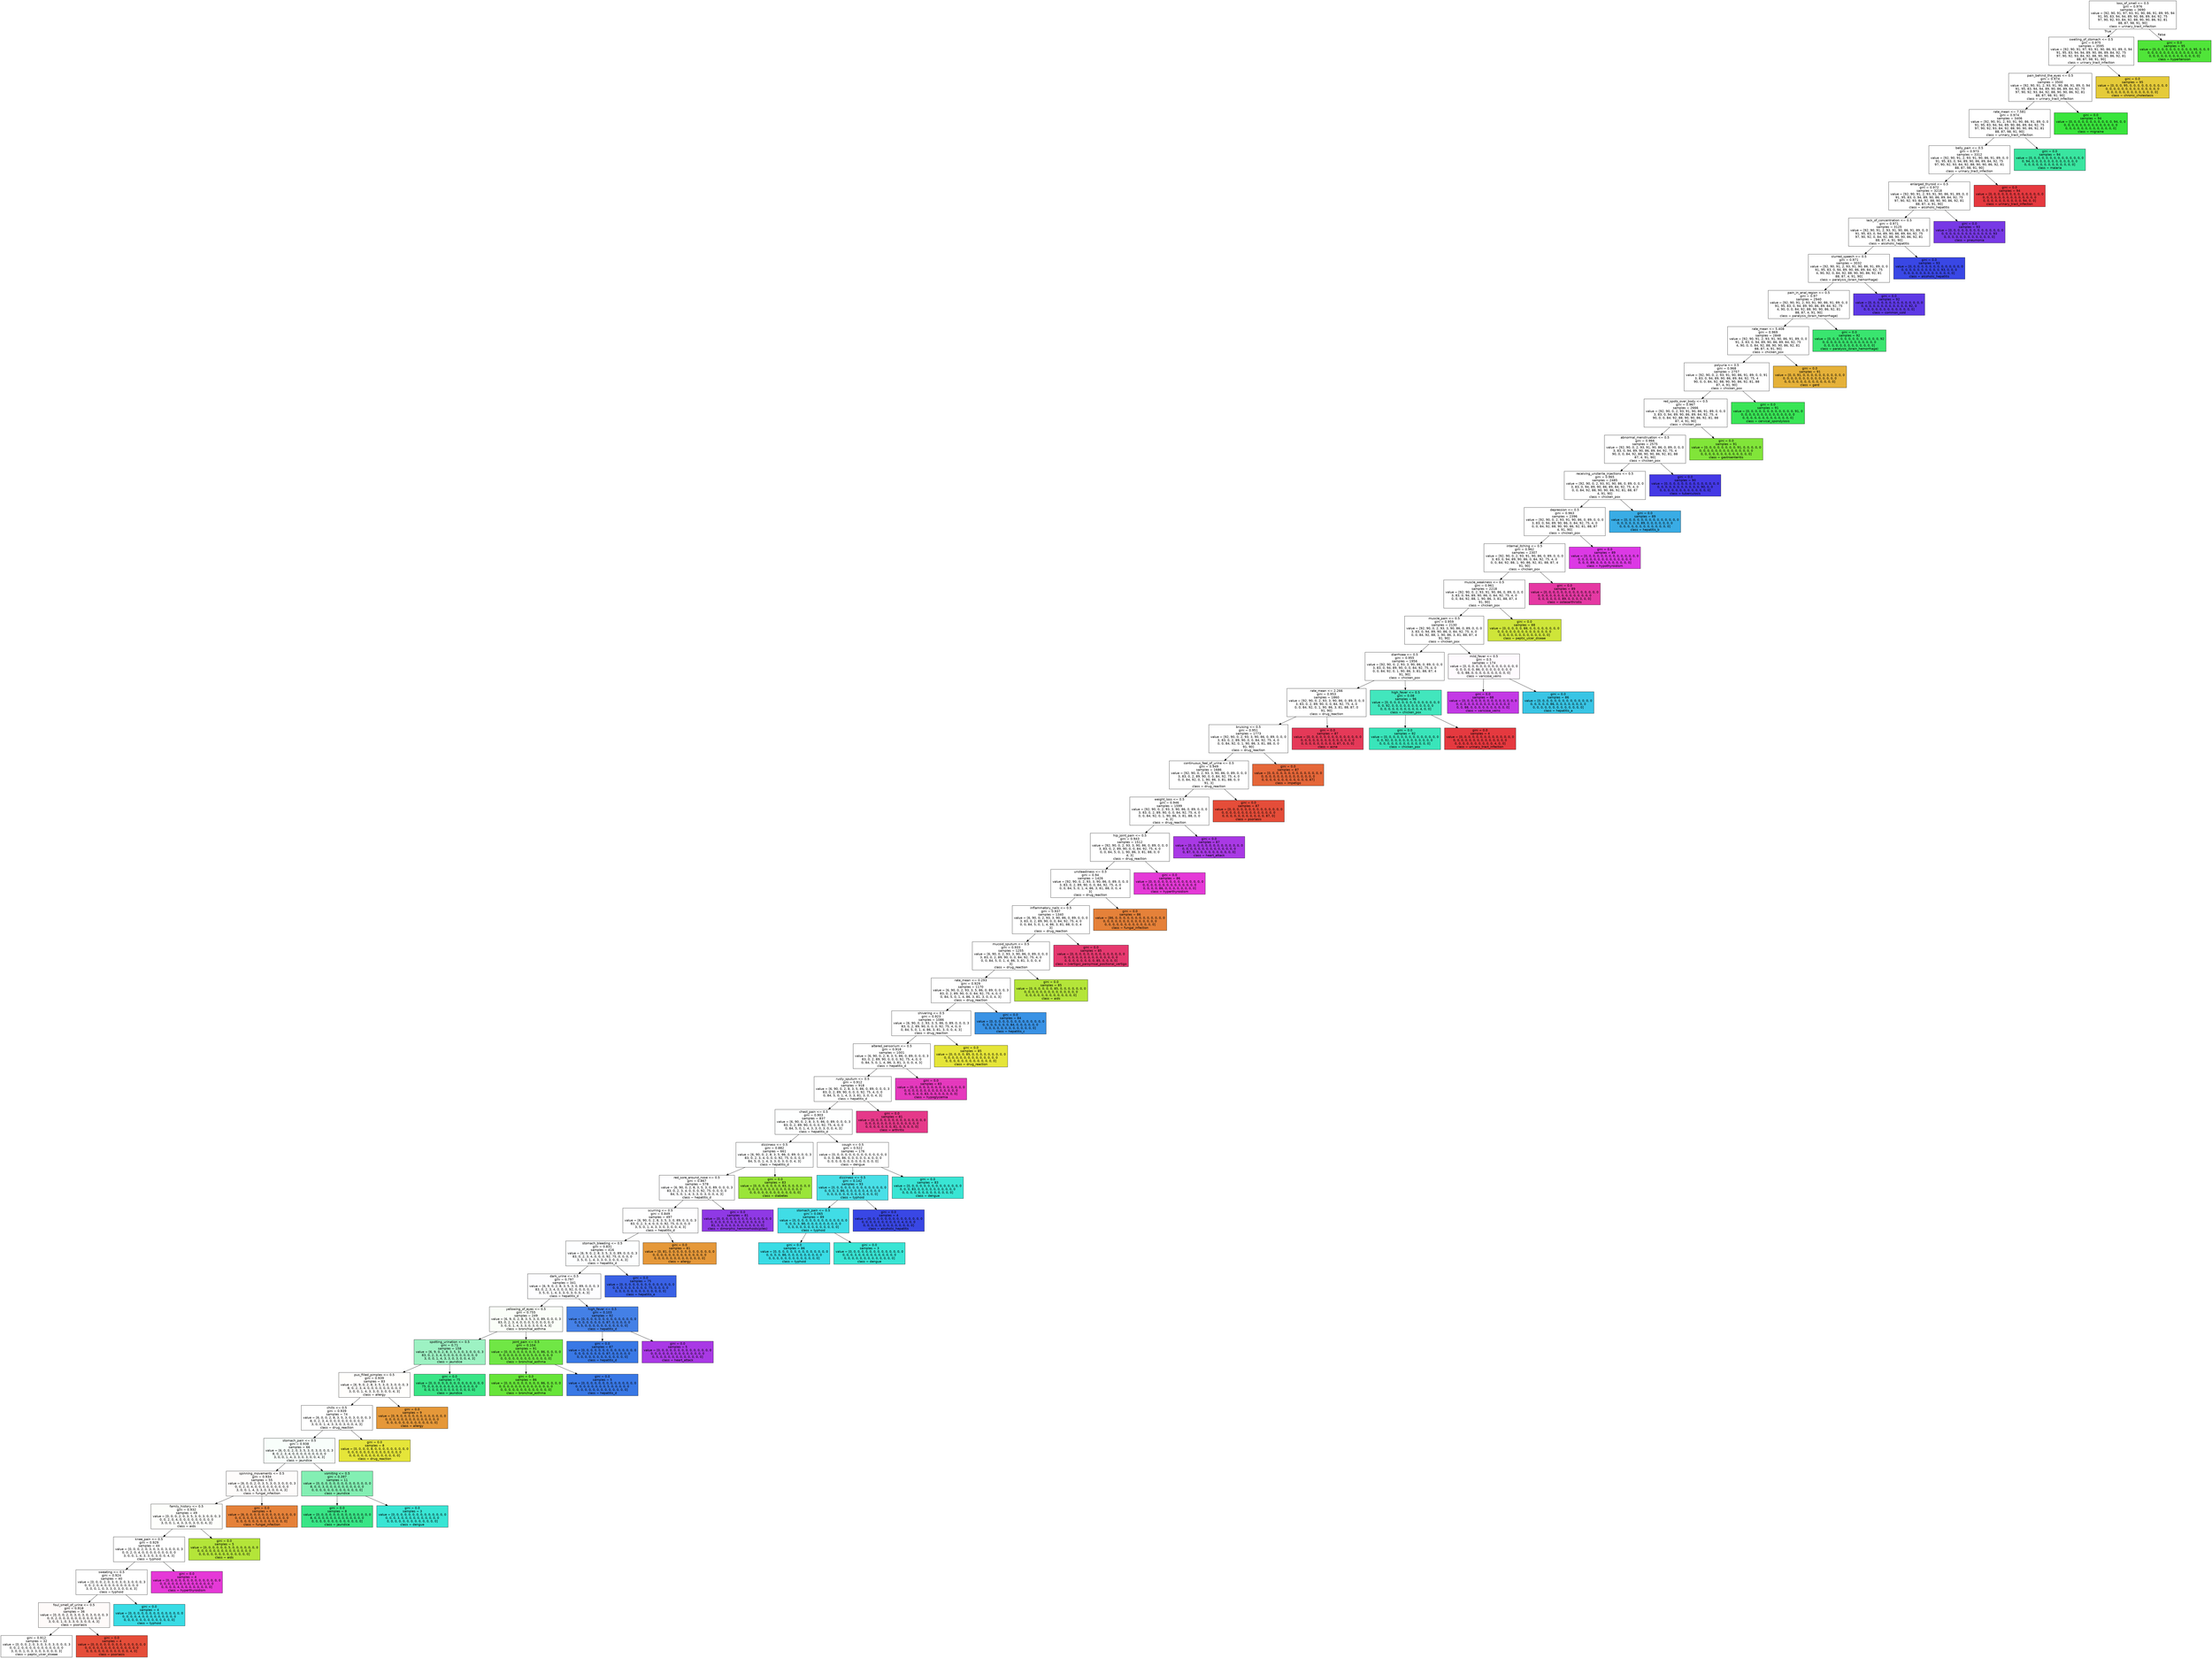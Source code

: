 digraph Tree {
node [shape=box, style="filled", color="black", fontname="helvetica"] ;
edge [fontname="helvetica"] ;
0 [label="loss_of_smell <= 0.5\ngini = 0.976\nsamples = 3690\nvalue = [92, 90, 91, 97, 93, 91, 90, 86, 91, 89, 95, 94\n91, 95, 83, 94, 94, 89, 90, 86, 89, 84, 92, 75\n97, 90, 92, 93, 84, 92, 88, 90, 90, 86, 92, 81\n88, 87, 98, 91, 90]\nclass = urinary_tract_infection", fillcolor="#ffffff"] ;
1 [label="swelling_of_stomach <= 0.5\ngini = 0.975\nsamples = 3595\nvalue = [92, 90, 91, 97, 93, 91, 90, 86, 91, 89, 0, 94\n91, 95, 83, 94, 94, 89, 90, 86, 89, 84, 92, 75\n97, 90, 92, 93, 84, 92, 88, 90, 90, 86, 92, 81\n88, 87, 98, 91, 90]\nclass = urinary_tract_infection", fillcolor="#ffffff"] ;
0 -> 1 [labeldistance=2.5, labelangle=45, headlabel="True"] ;
2 [label="pain_behind_the_eyes <= 0.5\ngini = 0.974\nsamples = 3500\nvalue = [92, 90, 91, 2, 93, 91, 90, 86, 91, 89, 0, 94\n91, 95, 83, 94, 94, 89, 90, 86, 89, 84, 92, 75\n97, 90, 92, 93, 84, 92, 88, 90, 90, 86, 92, 81\n88, 87, 98, 91, 90]\nclass = urinary_tract_infection", fillcolor="#ffffff"] ;
1 -> 2 ;
3 [label="rate_mean <= 7.581\ngini = 0.974\nsamples = 3406\nvalue = [92, 90, 91, 2, 93, 91, 90, 86, 91, 89, 0, 0\n91, 95, 83, 94, 94, 89, 90, 86, 89, 84, 92, 75\n97, 90, 92, 93, 84, 92, 88, 90, 90, 86, 92, 81\n88, 87, 98, 91, 90]\nclass = urinary_tract_infection", fillcolor="#ffffff"] ;
2 -> 3 ;
4 [label="belly_pain <= 0.5\ngini = 0.973\nsamples = 3312\nvalue = [92, 90, 91, 2, 93, 91, 90, 86, 91, 89, 0, 0\n91, 95, 83, 0, 94, 89, 90, 86, 89, 84, 92, 75\n97, 90, 92, 93, 84, 92, 88, 90, 90, 86, 92, 81\n88, 87, 98, 91, 90]\nclass = urinary_tract_infection", fillcolor="#ffffff"] ;
3 -> 4 ;
5 [label="enlarged_thyroid <= 0.5\ngini = 0.972\nsamples = 3218\nvalue = [92, 90, 91, 2, 93, 91, 90, 86, 91, 89, 0, 0\n91, 95, 83, 0, 94, 89, 90, 86, 89, 84, 92, 75\n97, 90, 92, 93, 84, 92, 88, 90, 90, 86, 92, 81\n88, 87, 4, 91, 90]\nclass = alcoholic_hepatitis", fillcolor="#ffffff"] ;
4 -> 5 ;
6 [label="lack_of_concentration <= 0.5\ngini = 0.971\nsamples = 3125\nvalue = [92, 90, 91, 2, 93, 91, 90, 86, 91, 89, 0, 0\n91, 95, 83, 0, 94, 89, 90, 86, 89, 84, 92, 75\n97, 90, 92, 0, 84, 92, 88, 90, 90, 86, 92, 81\n88, 87, 4, 91, 90]\nclass = alcoholic_hepatitis", fillcolor="#ffffff"] ;
5 -> 6 ;
7 [label="slurred_speech <= 0.5\ngini = 0.971\nsamples = 3032\nvalue = [92, 90, 91, 2, 93, 91, 90, 86, 91, 89, 0, 0\n91, 95, 83, 0, 94, 89, 90, 86, 89, 84, 92, 75\n4, 90, 92, 0, 84, 92, 88, 90, 90, 86, 92, 81\n88, 87, 4, 91, 90]\nclass = paralysis_(brain_hemorrhage)", fillcolor="#ffffff"] ;
6 -> 7 ;
8 [label="pain_in_anal_region <= 0.5\ngini = 0.97\nsamples = 2940\nvalue = [92, 90, 91, 2, 93, 91, 90, 86, 91, 89, 0, 0\n91, 95, 83, 0, 94, 89, 90, 86, 89, 84, 92, 75\n4, 90, 0, 0, 84, 92, 88, 90, 90, 86, 92, 81\n88, 87, 4, 91, 90]\nclass = paralysis_(brain_hemorrhage)", fillcolor="#ffffff"] ;
7 -> 8 ;
9 [label="rate_mean <= 5.408\ngini = 0.969\nsamples = 2848\nvalue = [92, 90, 91, 2, 93, 91, 90, 86, 91, 89, 0, 0\n91, 3, 83, 0, 94, 89, 90, 86, 89, 84, 92, 75\n4, 90, 0, 0, 84, 92, 88, 90, 90, 86, 92, 81\n88, 87, 4, 91, 90]\nclass = chicken_pox", fillcolor="#ffffff"] ;
8 -> 9 ;
10 [label="polyuria <= 0.5\ngini = 0.968\nsamples = 2757\nvalue = [92, 90, 0, 2, 93, 91, 90, 86, 91, 89, 0, 0, 91\n3, 83, 0, 94, 89, 90, 86, 89, 84, 92, 75, 4\n90, 0, 0, 84, 92, 88, 90, 90, 86, 92, 81, 88\n87, 4, 91, 90]\nclass = chicken_pox", fillcolor="#ffffff"] ;
9 -> 10 ;
11 [label="red_spots_over_body <= 0.5\ngini = 0.967\nsamples = 2666\nvalue = [92, 90, 0, 2, 93, 91, 90, 86, 91, 89, 0, 0, 0\n3, 83, 0, 94, 89, 90, 86, 89, 84, 92, 75, 4\n90, 0, 0, 84, 92, 88, 90, 90, 86, 92, 81, 88\n87, 4, 91, 90]\nclass = chicken_pox", fillcolor="#ffffff"] ;
10 -> 11 ;
12 [label="abnormal_menstruation <= 0.5\ngini = 0.966\nsamples = 2575\nvalue = [92, 90, 0, 2, 93, 91, 90, 86, 0, 89, 0, 0, 0\n3, 83, 0, 94, 89, 90, 86, 89, 84, 92, 75, 4\n90, 0, 0, 84, 92, 88, 90, 90, 86, 92, 81, 88\n87, 4, 91, 90]\nclass = chicken_pox", fillcolor="#ffffff"] ;
11 -> 12 ;
13 [label="receiving_unsterile_injections <= 0.5\ngini = 0.965\nsamples = 2485\nvalue = [92, 90, 0, 2, 93, 91, 90, 86, 0, 89, 0, 0, 0\n3, 83, 0, 94, 89, 90, 86, 89, 84, 92, 75, 4, 0\n0, 0, 84, 92, 88, 90, 90, 86, 92, 81, 88, 87\n4, 91, 90]\nclass = chicken_pox", fillcolor="#ffffff"] ;
12 -> 13 ;
14 [label="depression <= 0.5\ngini = 0.963\nsamples = 2396\nvalue = [92, 90, 0, 2, 93, 91, 90, 86, 0, 89, 0, 0, 0\n3, 83, 0, 94, 89, 90, 86, 0, 84, 92, 75, 4, 0\n0, 0, 84, 92, 88, 90, 90, 86, 92, 81, 88, 87\n4, 91, 90]\nclass = chicken_pox", fillcolor="#ffffff"] ;
13 -> 14 ;
15 [label="internal_itching <= 0.5\ngini = 0.962\nsamples = 2307\nvalue = [92, 90, 0, 2, 93, 91, 90, 86, 0, 89, 0, 0, 0\n3, 83, 0, 94, 89, 90, 86, 0, 84, 92, 75, 4, 0\n0, 0, 84, 92, 88, 1, 90, 86, 92, 81, 88, 87, 4\n91, 90]\nclass = chicken_pox", fillcolor="#ffffff"] ;
14 -> 15 ;
16 [label="muscle_weakness <= 0.5\ngini = 0.961\nsamples = 2218\nvalue = [92, 90, 0, 2, 93, 91, 90, 86, 0, 89, 0, 0, 0\n3, 83, 0, 94, 89, 90, 86, 0, 84, 92, 75, 4, 0\n0, 0, 84, 92, 88, 1, 90, 86, 3, 81, 88, 87, 4\n91, 90]\nclass = chicken_pox", fillcolor="#ffffff"] ;
15 -> 16 ;
17 [label="muscle_pain <= 0.5\ngini = 0.959\nsamples = 2130\nvalue = [92, 90, 0, 2, 93, 3, 90, 86, 0, 89, 0, 0, 0\n3, 83, 0, 94, 89, 90, 86, 0, 84, 92, 75, 4, 0\n0, 0, 84, 92, 88, 1, 90, 86, 3, 81, 88, 87, 4\n91, 90]\nclass = chicken_pox", fillcolor="#ffffff"] ;
16 -> 17 ;
18 [label="diarrhoea <= 0.5\ngini = 0.955\nsamples = 1956\nvalue = [92, 90, 0, 2, 93, 3, 90, 86, 0, 89, 0, 0, 0\n3, 83, 0, 94, 89, 90, 0, 0, 84, 92, 75, 4, 0\n0, 0, 84, 92, 0, 1, 90, 86, 3, 81, 88, 87, 4\n91, 90]\nclass = chicken_pox", fillcolor="#ffffff"] ;
17 -> 18 ;
19 [label="rate_mean <= 2.266\ngini = 0.953\nsamples = 1860\nvalue = [92, 90, 0, 2, 93, 3, 90, 86, 0, 89, 0, 0, 0\n3, 83, 0, 2, 89, 90, 0, 0, 84, 92, 75, 4, 0\n0, 0, 84, 92, 0, 1, 90, 86, 3, 81, 88, 87, 0\n91, 90]\nclass = drug_reaction", fillcolor="#ffffff"] ;
18 -> 19 ;
20 [label="bruising <= 0.5\ngini = 0.951\nsamples = 1773\nvalue = [92, 90, 0, 2, 93, 3, 90, 86, 0, 89, 0, 0, 0\n3, 83, 0, 2, 89, 90, 0, 0, 84, 92, 75, 4, 0\n0, 0, 84, 92, 0, 1, 90, 86, 3, 81, 88, 0, 0\n91, 90]\nclass = drug_reaction", fillcolor="#ffffff"] ;
19 -> 20 ;
21 [label="continuous_feel_of_urine <= 0.5\ngini = 0.949\nsamples = 1686\nvalue = [92, 90, 0, 2, 93, 3, 90, 86, 0, 89, 0, 0, 0\n3, 83, 0, 2, 89, 90, 0, 0, 84, 92, 75, 4, 0\n0, 0, 84, 92, 0, 1, 90, 86, 3, 81, 88, 0, 0\n91, 3]\nclass = drug_reaction", fillcolor="#ffffff"] ;
20 -> 21 ;
22 [label="weight_loss <= 0.5\ngini = 0.946\nsamples = 1599\nvalue = [92, 90, 0, 2, 93, 3, 90, 86, 0, 89, 0, 0, 0\n3, 83, 0, 2, 89, 90, 0, 0, 84, 92, 75, 4, 0\n0, 0, 84, 92, 0, 1, 90, 86, 3, 81, 88, 0, 0\n4, 3]\nclass = drug_reaction", fillcolor="#ffffff"] ;
21 -> 22 ;
23 [label="hip_joint_pain <= 0.5\ngini = 0.943\nsamples = 1512\nvalue = [92, 90, 0, 2, 93, 3, 90, 86, 0, 89, 0, 0, 0\n3, 83, 0, 2, 89, 90, 0, 0, 84, 92, 75, 4, 0\n0, 0, 84, 5, 0, 1, 90, 86, 3, 81, 88, 0, 0\n4, 3]\nclass = drug_reaction", fillcolor="#ffffff"] ;
22 -> 23 ;
24 [label="unsteadiness <= 0.5\ngini = 0.94\nsamples = 1426\nvalue = [92, 90, 0, 2, 93, 3, 90, 86, 0, 89, 0, 0, 0\n3, 83, 0, 2, 89, 90, 0, 0, 84, 92, 75, 4, 0\n0, 0, 84, 5, 0, 1, 4, 86, 3, 81, 88, 0, 0, 4\n3]\nclass = drug_reaction", fillcolor="#ffffff"] ;
23 -> 24 ;
25 [label="inflammatory_nails <= 0.5\ngini = 0.937\nsamples = 1340\nvalue = [6, 90, 0, 2, 93, 3, 90, 86, 0, 89, 0, 0, 0\n3, 83, 0, 2, 89, 90, 0, 0, 84, 92, 75, 4, 0\n0, 0, 84, 5, 0, 1, 4, 86, 3, 81, 88, 0, 0, 4\n3]\nclass = drug_reaction", fillcolor="#ffffff"] ;
24 -> 25 ;
26 [label="mucoid_sputum <= 0.5\ngini = 0.933\nsamples = 1255\nvalue = [6, 90, 0, 2, 93, 3, 90, 86, 0, 89, 0, 0, 0\n3, 83, 0, 2, 89, 90, 0, 0, 84, 92, 75, 4, 0\n0, 0, 84, 5, 0, 1, 4, 86, 3, 81, 3, 0, 0, 4\n3]\nclass = drug_reaction", fillcolor="#ffffff"] ;
25 -> 26 ;
27 [label="rate_mean <= 0.293\ngini = 0.929\nsamples = 1170\nvalue = [6, 90, 0, 2, 93, 3, 5, 86, 0, 89, 0, 0, 0, 3\n83, 0, 2, 89, 90, 0, 0, 84, 92, 75, 4, 0, 0\n0, 84, 5, 0, 1, 4, 86, 3, 81, 3, 0, 0, 4, 3]\nclass = drug_reaction", fillcolor="#ffffff"] ;
26 -> 27 ;
28 [label="shivering <= 0.5\ngini = 0.923\nsamples = 1086\nvalue = [6, 90, 0, 2, 93, 3, 5, 86, 0, 89, 0, 0, 0, 3\n83, 0, 2, 89, 90, 0, 0, 0, 92, 75, 4, 0, 0\n0, 84, 5, 0, 1, 4, 86, 3, 81, 3, 0, 0, 4, 3]\nclass = drug_reaction", fillcolor="#ffffff"] ;
27 -> 28 ;
29 [label="altered_sensorium <= 0.5\ngini = 0.918\nsamples = 1001\nvalue = [6, 90, 0, 2, 8, 3, 5, 86, 0, 89, 0, 0, 0, 3\n83, 0, 2, 89, 90, 0, 0, 0, 92, 75, 4, 0, 0\n0, 84, 5, 0, 1, 4, 86, 3, 81, 3, 0, 0, 4, 3]\nclass = hepatitis_d", fillcolor="#ffffff"] ;
28 -> 29 ;
30 [label="rusty_sputum <= 0.5\ngini = 0.912\nsamples = 918\nvalue = [6, 90, 0, 2, 8, 3, 5, 86, 0, 89, 0, 0, 0, 3\n83, 0, 2, 89, 90, 0, 0, 0, 92, 75, 4, 0, 0\n0, 84, 5, 0, 1, 4, 3, 3, 81, 3, 0, 0, 4, 3]\nclass = hepatitis_d", fillcolor="#ffffff"] ;
29 -> 30 ;
31 [label="chest_pain <= 0.5\ngini = 0.903\nsamples = 837\nvalue = [6, 90, 0, 2, 8, 3, 5, 86, 0, 89, 0, 0, 0, 3\n83, 0, 2, 89, 90, 0, 0, 0, 92, 75, 4, 0, 0\n0, 84, 5, 0, 1, 4, 3, 3, 0, 3, 0, 0, 4, 3]\nclass = hepatitis_d", fillcolor="#feffff"] ;
30 -> 31 ;
32 [label="dizziness <= 0.5\ngini = 0.882\nsamples = 661\nvalue = [6, 90, 0, 2, 8, 3, 5, 86, 0, 89, 0, 0, 0, 3\n83, 0, 2, 3, 4, 0, 0, 0, 92, 75, 0, 0, 0, 0\n84, 5, 0, 1, 4, 3, 3, 0, 3, 0, 0, 4, 3]\nclass = hepatitis_d", fillcolor="#feffff"] ;
31 -> 32 ;
33 [label="red_sore_around_nose <= 0.5\ngini = 0.867\nsamples = 578\nvalue = [6, 90, 0, 2, 8, 3, 5, 3, 0, 89, 0, 0, 0, 3\n83, 0, 2, 3, 4, 0, 0, 0, 92, 75, 0, 0, 0, 0\n84, 5, 0, 1, 4, 3, 3, 0, 3, 0, 0, 4, 3]\nclass = hepatitis_d", fillcolor="#fefeff"] ;
32 -> 33 ;
34 [label="scurring <= 0.5\ngini = 0.849\nsamples = 497\nvalue = [6, 90, 0, 2, 8, 3, 5, 3, 0, 89, 0, 0, 0, 3\n83, 0, 2, 3, 4, 0, 0, 0, 92, 75, 0, 0, 0, 0\n3, 5, 0, 1, 4, 3, 3, 0, 3, 0, 0, 4, 3]\nclass = hepatitis_d", fillcolor="#fefeff"] ;
33 -> 34 ;
35 [label="stomach_bleeding <= 0.5\ngini = 0.831\nsamples = 416\nvalue = [6, 9, 0, 2, 8, 3, 5, 3, 0, 89, 0, 0, 0, 3\n83, 0, 2, 3, 4, 0, 0, 0, 92, 75, 0, 0, 0, 0\n3, 5, 0, 1, 4, 3, 3, 0, 3, 0, 0, 4, 3]\nclass = hepatitis_d", fillcolor="#fdfeff"] ;
34 -> 35 ;
36 [label="dark_urine <= 0.5\ngini = 0.797\nsamples = 341\nvalue = [6, 9, 0, 2, 8, 3, 5, 3, 0, 89, 0, 0, 0, 3\n83, 0, 2, 3, 4, 0, 0, 0, 92, 0, 0, 0, 0, 0\n3, 5, 0, 1, 4, 3, 3, 0, 3, 0, 0, 4, 3]\nclass = hepatitis_d", fillcolor="#fdfdff"] ;
35 -> 36 ;
37 [label="yellowing_of_eyes <= 0.5\ngini = 0.755\nsamples = 249\nvalue = [6, 9, 0, 2, 8, 3, 5, 3, 0, 89, 0, 0, 0, 3\n83, 0, 2, 3, 4, 0, 0, 0, 5, 0, 0, 0, 0, 0\n3, 0, 0, 1, 4, 3, 3, 0, 3, 0, 0, 4, 3]\nclass = bronchial_asthma", fillcolor="#fafef8"] ;
36 -> 37 ;
38 [label="spotting_urination <= 0.5\ngini = 0.71\nsamples = 158\nvalue = [6, 9, 0, 2, 8, 3, 5, 3, 0, 3, 0, 0, 0, 3\n83, 0, 2, 3, 4, 0, 0, 0, 0, 0, 0, 0, 0, 0\n3, 0, 0, 1, 4, 3, 3, 0, 3, 0, 0, 4, 3]\nclass = jaundice", fillcolor="#9df2c3"] ;
37 -> 38 ;
39 [label="pus_filled_pimples <= 0.5\ngini = 0.939\nsamples = 83\nvalue = [6, 9, 0, 2, 8, 3, 5, 3, 0, 3, 0, 0, 0, 3\n8, 0, 2, 3, 4, 0, 0, 0, 0, 0, 0, 0, 0, 0\n3, 0, 0, 1, 4, 3, 3, 0, 3, 0, 0, 4, 3]\nclass = allergy", fillcolor="#fffefc"] ;
38 -> 39 ;
40 [label="chills <= 0.5\ngini = 0.939\nsamples = 74\nvalue = [6, 0, 0, 2, 8, 3, 5, 3, 0, 3, 0, 0, 0, 3\n8, 0, 2, 3, 4, 0, 0, 0, 0, 0, 0, 0, 0, 0\n3, 0, 0, 1, 4, 3, 3, 0, 3, 0, 0, 4, 3]\nclass = drug_reaction", fillcolor="#ffffff"] ;
39 -> 40 ;
41 [label="stomach_pain <= 0.5\ngini = 0.938\nsamples = 66\nvalue = [6, 0, 0, 2, 0, 3, 5, 3, 0, 3, 0, 0, 0, 3\n8, 0, 2, 3, 4, 0, 0, 0, 0, 0, 0, 0, 0, 0\n3, 0, 0, 1, 4, 3, 3, 0, 3, 0, 0, 4, 3]\nclass = jaundice", fillcolor="#f8fefb"] ;
40 -> 41 ;
42 [label="spinning_movements <= 0.5\ngini = 0.934\nsamples = 55\nvalue = [6, 0, 0, 2, 0, 3, 5, 3, 0, 3, 0, 0, 0, 3\n0, 0, 2, 0, 4, 0, 0, 0, 0, 0, 0, 0, 0, 0\n3, 0, 0, 1, 4, 3, 3, 0, 3, 0, 0, 4, 3]\nclass = fungal_infection", fillcolor="#fefcfb"] ;
41 -> 42 ;
43 [label="family_history <= 0.5\ngini = 0.932\nsamples = 49\nvalue = [0, 0, 0, 2, 0, 3, 5, 3, 0, 3, 0, 0, 0, 3\n0, 0, 2, 0, 4, 0, 0, 0, 0, 0, 0, 0, 0, 0\n3, 0, 0, 1, 4, 3, 3, 0, 3, 0, 0, 4, 3]\nclass = aids", fillcolor="#fdfefb"] ;
42 -> 43 ;
44 [label="knee_pain <= 0.5\ngini = 0.929\nsamples = 44\nvalue = [0, 0, 0, 2, 0, 3, 0, 3, 0, 3, 0, 0, 0, 3\n0, 0, 2, 0, 4, 0, 0, 0, 0, 0, 0, 0, 0, 0\n3, 0, 0, 1, 4, 3, 3, 0, 3, 0, 0, 4, 3]\nclass = typhoid", fillcolor="#ffffff"] ;
43 -> 44 ;
45 [label="sweating <= 0.5\ngini = 0.924\nsamples = 40\nvalue = [0, 0, 0, 2, 0, 3, 0, 3, 0, 3, 0, 0, 0, 3\n0, 0, 2, 0, 4, 0, 0, 0, 0, 0, 0, 0, 0, 0\n3, 0, 0, 1, 0, 3, 3, 0, 3, 0, 0, 4, 3]\nclass = typhoid", fillcolor="#ffffff"] ;
44 -> 45 ;
46 [label="foul_smell_of_urine <= 0.5\ngini = 0.918\nsamples = 36\nvalue = [0, 0, 0, 2, 0, 3, 0, 3, 0, 3, 0, 0, 0, 3\n0, 0, 2, 0, 0, 0, 0, 0, 0, 0, 0, 0, 0, 0\n3, 0, 0, 1, 0, 3, 3, 0, 3, 0, 0, 4, 3]\nclass = psoriasis", fillcolor="#fefaf9"] ;
45 -> 46 ;
47 [label="gini = 0.912\nsamples = 32\nvalue = [0, 0, 0, 2, 0, 3, 0, 3, 0, 3, 0, 0, 0, 3\n0, 0, 2, 0, 0, 0, 0, 0, 0, 0, 0, 0, 0, 0\n3, 0, 0, 1, 0, 3, 3, 0, 3, 0, 0, 0, 3]\nclass = peptic_ulcer_diseae", fillcolor="#ffffff"] ;
46 -> 47 ;
48 [label="gini = 0.0\nsamples = 4\nvalue = [0, 0, 0, 0, 0, 0, 0, 0, 0, 0, 0, 0, 0, 0\n0, 0, 0, 0, 0, 0, 0, 0, 0, 0, 0, 0, 0, 0\n0, 0, 0, 0, 0, 0, 0, 0, 0, 0, 0, 4, 0]\nclass = psoriasis", fillcolor="#e54d39"] ;
46 -> 48 ;
49 [label="gini = 0.0\nsamples = 4\nvalue = [0, 0, 0, 0, 0, 0, 0, 0, 0, 0, 0, 0, 0, 0\n0, 0, 0, 0, 4, 0, 0, 0, 0, 0, 0, 0, 0, 0\n0, 0, 0, 0, 0, 0, 0, 0, 0, 0, 0, 0, 0]\nclass = typhoid", fillcolor="#39dce5"] ;
45 -> 49 ;
50 [label="gini = 0.0\nsamples = 4\nvalue = [0, 0, 0, 0, 0, 0, 0, 0, 0, 0, 0, 0, 0, 0\n0, 0, 0, 0, 0, 0, 0, 0, 0, 0, 0, 0, 0, 0\n0, 0, 0, 0, 4, 0, 0, 0, 0, 0, 0, 0, 0]\nclass = hyperthyroidism", fillcolor="#e539d7"] ;
44 -> 50 ;
51 [label="gini = 0.0\nsamples = 5\nvalue = [0, 0, 0, 0, 0, 0, 5, 0, 0, 0, 0, 0, 0, 0\n0, 0, 0, 0, 0, 0, 0, 0, 0, 0, 0, 0, 0, 0\n0, 0, 0, 0, 0, 0, 0, 0, 0, 0, 0, 0, 0]\nclass = aids", fillcolor="#b4e539"] ;
43 -> 51 ;
52 [label="gini = 0.0\nsamples = 6\nvalue = [6, 0, 0, 0, 0, 0, 0, 0, 0, 0, 0, 0, 0, 0\n0, 0, 0, 0, 0, 0, 0, 0, 0, 0, 0, 0, 0, 0\n0, 0, 0, 0, 0, 0, 0, 0, 0, 0, 0, 0, 0]\nclass = fungal_infection", fillcolor="#e58139"] ;
42 -> 52 ;
53 [label="vomiting <= 0.5\ngini = 0.397\nsamples = 11\nvalue = [0, 0, 0, 0, 0, 0, 0, 0, 0, 0, 0, 0, 0, 0\n8, 0, 0, 3, 0, 0, 0, 0, 0, 0, 0, 0, 0, 0\n0, 0, 0, 0, 0, 0, 0, 0, 0, 0, 0, 0, 0]\nclass = jaundice", fillcolor="#83efb3"] ;
41 -> 53 ;
54 [label="gini = 0.0\nsamples = 8\nvalue = [0, 0, 0, 0, 0, 0, 0, 0, 0, 0, 0, 0, 0, 0\n8, 0, 0, 0, 0, 0, 0, 0, 0, 0, 0, 0, 0, 0\n0, 0, 0, 0, 0, 0, 0, 0, 0, 0, 0, 0, 0]\nclass = jaundice", fillcolor="#39e586"] ;
53 -> 54 ;
55 [label="gini = 0.0\nsamples = 3\nvalue = [0, 0, 0, 0, 0, 0, 0, 0, 0, 0, 0, 0, 0, 0\n0, 0, 0, 3, 0, 0, 0, 0, 0, 0, 0, 0, 0, 0\n0, 0, 0, 0, 0, 0, 0, 0, 0, 0, 0, 0, 0]\nclass = dengue", fillcolor="#39e5d4"] ;
53 -> 55 ;
56 [label="gini = 0.0\nsamples = 8\nvalue = [0, 0, 0, 0, 8, 0, 0, 0, 0, 0, 0, 0, 0, 0\n0, 0, 0, 0, 0, 0, 0, 0, 0, 0, 0, 0, 0, 0\n0, 0, 0, 0, 0, 0, 0, 0, 0, 0, 0, 0, 0]\nclass = drug_reaction", fillcolor="#e5e539"] ;
40 -> 56 ;
57 [label="gini = 0.0\nsamples = 9\nvalue = [0, 9, 0, 0, 0, 0, 0, 0, 0, 0, 0, 0, 0, 0\n0, 0, 0, 0, 0, 0, 0, 0, 0, 0, 0, 0, 0, 0\n0, 0, 0, 0, 0, 0, 0, 0, 0, 0, 0, 0, 0]\nclass = allergy", fillcolor="#e59839"] ;
39 -> 57 ;
58 [label="gini = 0.0\nsamples = 75\nvalue = [0, 0, 0, 0, 0, 0, 0, 0, 0, 0, 0, 0, 0, 0\n75, 0, 0, 0, 0, 0, 0, 0, 0, 0, 0, 0, 0, 0\n0, 0, 0, 0, 0, 0, 0, 0, 0, 0, 0, 0, 0]\nclass = jaundice", fillcolor="#39e586"] ;
38 -> 58 ;
59 [label="joint_pain <= 0.5\ngini = 0.104\nsamples = 91\nvalue = [0, 0, 0, 0, 0, 0, 0, 0, 0, 86, 0, 0, 0, 0\n0, 0, 0, 0, 0, 0, 0, 0, 5, 0, 0, 0, 0, 0\n0, 0, 0, 0, 0, 0, 0, 0, 0, 0, 0, 0, 0]\nclass = bronchial_asthma", fillcolor="#70e745"] ;
37 -> 59 ;
60 [label="gini = 0.0\nsamples = 86\nvalue = [0, 0, 0, 0, 0, 0, 0, 0, 0, 86, 0, 0, 0, 0\n0, 0, 0, 0, 0, 0, 0, 0, 0, 0, 0, 0, 0, 0\n0, 0, 0, 0, 0, 0, 0, 0, 0, 0, 0, 0, 0]\nclass = bronchial_asthma", fillcolor="#67e539"] ;
59 -> 60 ;
61 [label="gini = 0.0\nsamples = 5\nvalue = [0, 0, 0, 0, 0, 0, 0, 0, 0, 0, 0, 0, 0, 0\n0, 0, 0, 0, 0, 0, 0, 0, 5, 0, 0, 0, 0, 0\n0, 0, 0, 0, 0, 0, 0, 0, 0, 0, 0, 0, 0]\nclass = hepatitis_d", fillcolor="#3978e5"] ;
59 -> 61 ;
62 [label="high_fever <= 0.5\ngini = 0.103\nsamples = 92\nvalue = [0, 0, 0, 0, 0, 0, 0, 0, 0, 0, 0, 0, 0, 0\n0, 0, 0, 0, 0, 0, 0, 0, 87, 0, 0, 0, 0, 0\n0, 5, 0, 0, 0, 0, 0, 0, 0, 0, 0, 0, 0]\nclass = hepatitis_d", fillcolor="#4480e6"] ;
36 -> 62 ;
63 [label="gini = 0.0\nsamples = 87\nvalue = [0, 0, 0, 0, 0, 0, 0, 0, 0, 0, 0, 0, 0, 0\n0, 0, 0, 0, 0, 0, 0, 0, 87, 0, 0, 0, 0, 0\n0, 0, 0, 0, 0, 0, 0, 0, 0, 0, 0, 0, 0]\nclass = hepatitis_d", fillcolor="#3978e5"] ;
62 -> 63 ;
64 [label="gini = 0.0\nsamples = 5\nvalue = [0, 0, 0, 0, 0, 0, 0, 0, 0, 0, 0, 0, 0, 0\n0, 0, 0, 0, 0, 0, 0, 0, 0, 0, 0, 0, 0, 0\n0, 5, 0, 0, 0, 0, 0, 0, 0, 0, 0, 0, 0]\nclass = heart_attack", fillcolor="#a939e5"] ;
62 -> 64 ;
65 [label="gini = 0.0\nsamples = 75\nvalue = [0, 0, 0, 0, 0, 0, 0, 0, 0, 0, 0, 0, 0, 0\n0, 0, 0, 0, 0, 0, 0, 0, 0, 75, 0, 0, 0, 0\n0, 0, 0, 0, 0, 0, 0, 0, 0, 0, 0, 0, 0]\nclass = hepatitis_e", fillcolor="#3961e5"] ;
35 -> 65 ;
66 [label="gini = 0.0\nsamples = 81\nvalue = [0, 81, 0, 0, 0, 0, 0, 0, 0, 0, 0, 0, 0, 0\n0, 0, 0, 0, 0, 0, 0, 0, 0, 0, 0, 0, 0, 0\n0, 0, 0, 0, 0, 0, 0, 0, 0, 0, 0, 0, 0]\nclass = allergy", fillcolor="#e59839"] ;
34 -> 66 ;
67 [label="gini = 0.0\nsamples = 81\nvalue = [0, 0, 0, 0, 0, 0, 0, 0, 0, 0, 0, 0, 0, 0\n0, 0, 0, 0, 0, 0, 0, 0, 0, 0, 0, 0, 0, 0\n81, 0, 0, 0, 0, 0, 0, 0, 0, 0, 0, 0, 0]\nclass = dimorphic_hemmorhoids(piles)", fillcolor="#8f39e5"] ;
33 -> 67 ;
68 [label="gini = 0.0\nsamples = 83\nvalue = [0, 0, 0, 0, 0, 0, 0, 83, 0, 0, 0, 0, 0, 0\n0, 0, 0, 0, 0, 0, 0, 0, 0, 0, 0, 0, 0, 0\n0, 0, 0, 0, 0, 0, 0, 0, 0, 0, 0, 0, 0]\nclass = diabetes", fillcolor="#9ae539"] ;
32 -> 68 ;
69 [label="cough <= 0.5\ngini = 0.522\nsamples = 176\nvalue = [0, 0, 0, 0, 0, 0, 0, 0, 0, 0, 0, 0, 0, 0\n0, 0, 0, 86, 86, 0, 0, 0, 0, 0, 4, 0, 0, 0\n0, 0, 0, 0, 0, 0, 0, 0, 0, 0, 0, 0, 0]\nclass = dengue", fillcolor="#ffffff"] ;
31 -> 69 ;
70 [label="dizziness <= 0.5\ngini = 0.142\nsamples = 93\nvalue = [0, 0, 0, 0, 0, 0, 0, 0, 0, 0, 0, 0, 0, 0\n0, 0, 0, 3, 86, 0, 0, 0, 0, 0, 4, 0, 0, 0\n0, 0, 0, 0, 0, 0, 0, 0, 0, 0, 0, 0, 0]\nclass = typhoid", fillcolor="#49dfe7"] ;
69 -> 70 ;
71 [label="stomach_pain <= 0.5\ngini = 0.065\nsamples = 89\nvalue = [0, 0, 0, 0, 0, 0, 0, 0, 0, 0, 0, 0, 0, 0\n0, 0, 0, 3, 86, 0, 0, 0, 0, 0, 0, 0, 0, 0\n0, 0, 0, 0, 0, 0, 0, 0, 0, 0, 0, 0, 0]\nclass = typhoid", fillcolor="#40dde6"] ;
70 -> 71 ;
72 [label="gini = 0.0\nsamples = 86\nvalue = [0, 0, 0, 0, 0, 0, 0, 0, 0, 0, 0, 0, 0, 0\n0, 0, 0, 0, 86, 0, 0, 0, 0, 0, 0, 0, 0, 0\n0, 0, 0, 0, 0, 0, 0, 0, 0, 0, 0, 0, 0]\nclass = typhoid", fillcolor="#39dce5"] ;
71 -> 72 ;
73 [label="gini = 0.0\nsamples = 3\nvalue = [0, 0, 0, 0, 0, 0, 0, 0, 0, 0, 0, 0, 0, 0\n0, 0, 0, 3, 0, 0, 0, 0, 0, 0, 0, 0, 0, 0\n0, 0, 0, 0, 0, 0, 0, 0, 0, 0, 0, 0, 0]\nclass = dengue", fillcolor="#39e5d4"] ;
71 -> 73 ;
74 [label="gini = 0.0\nsamples = 4\nvalue = [0, 0, 0, 0, 0, 0, 0, 0, 0, 0, 0, 0, 0, 0\n0, 0, 0, 0, 0, 0, 0, 0, 0, 0, 4, 0, 0, 0\n0, 0, 0, 0, 0, 0, 0, 0, 0, 0, 0, 0, 0]\nclass = alcoholic_hepatitis", fillcolor="#3947e5"] ;
70 -> 74 ;
75 [label="gini = 0.0\nsamples = 83\nvalue = [0, 0, 0, 0, 0, 0, 0, 0, 0, 0, 0, 0, 0, 0\n0, 0, 0, 83, 0, 0, 0, 0, 0, 0, 0, 0, 0, 0\n0, 0, 0, 0, 0, 0, 0, 0, 0, 0, 0, 0, 0]\nclass = dengue", fillcolor="#39e5d4"] ;
69 -> 75 ;
76 [label="gini = 0.0\nsamples = 81\nvalue = [0, 0, 0, 0, 0, 0, 0, 0, 0, 0, 0, 0, 0, 0\n0, 0, 0, 0, 0, 0, 0, 0, 0, 0, 0, 0, 0, 0\n0, 0, 0, 0, 0, 0, 0, 81, 0, 0, 0, 0, 0]\nclass = arthritis", fillcolor="#e53989"] ;
30 -> 76 ;
77 [label="gini = 0.0\nsamples = 83\nvalue = [0, 0, 0, 0, 0, 0, 0, 0, 0, 0, 0, 0, 0, 0\n0, 0, 0, 0, 0, 0, 0, 0, 0, 0, 0, 0, 0, 0\n0, 0, 0, 0, 0, 83, 0, 0, 0, 0, 0, 0, 0]\nclass = hypoglycemia", fillcolor="#e539bd"] ;
29 -> 77 ;
78 [label="gini = 0.0\nsamples = 85\nvalue = [0, 0, 0, 0, 85, 0, 0, 0, 0, 0, 0, 0, 0, 0\n0, 0, 0, 0, 0, 0, 0, 0, 0, 0, 0, 0, 0, 0\n0, 0, 0, 0, 0, 0, 0, 0, 0, 0, 0, 0, 0]\nclass = drug_reaction", fillcolor="#e5e539"] ;
28 -> 78 ;
79 [label="gini = 0.0\nsamples = 84\nvalue = [0, 0, 0, 0, 0, 0, 0, 0, 0, 0, 0, 0, 0, 0\n0, 0, 0, 0, 0, 0, 0, 84, 0, 0, 0, 0, 0, 0\n0, 0, 0, 0, 0, 0, 0, 0, 0, 0, 0, 0, 0]\nclass = hepatitis_c", fillcolor="#3992e5"] ;
27 -> 79 ;
80 [label="gini = 0.0\nsamples = 85\nvalue = [0, 0, 0, 0, 0, 0, 85, 0, 0, 0, 0, 0, 0, 0\n0, 0, 0, 0, 0, 0, 0, 0, 0, 0, 0, 0, 0, 0\n0, 0, 0, 0, 0, 0, 0, 0, 0, 0, 0, 0, 0]\nclass = aids", fillcolor="#b4e539"] ;
26 -> 80 ;
81 [label="gini = 0.0\nsamples = 85\nvalue = [0, 0, 0, 0, 0, 0, 0, 0, 0, 0, 0, 0, 0, 0\n0, 0, 0, 0, 0, 0, 0, 0, 0, 0, 0, 0, 0, 0\n0, 0, 0, 0, 0, 0, 0, 0, 85, 0, 0, 0, 0]\nclass = (vertigo)_paroymsal_positional_vertigo", fillcolor="#e5396f"] ;
25 -> 81 ;
82 [label="gini = 0.0\nsamples = 86\nvalue = [86, 0, 0, 0, 0, 0, 0, 0, 0, 0, 0, 0, 0, 0\n0, 0, 0, 0, 0, 0, 0, 0, 0, 0, 0, 0, 0, 0\n0, 0, 0, 0, 0, 0, 0, 0, 0, 0, 0, 0, 0]\nclass = fungal_infection", fillcolor="#e58139"] ;
24 -> 82 ;
83 [label="gini = 0.0\nsamples = 86\nvalue = [0, 0, 0, 0, 0, 0, 0, 0, 0, 0, 0, 0, 0, 0\n0, 0, 0, 0, 0, 0, 0, 0, 0, 0, 0, 0, 0, 0\n0, 0, 0, 0, 86, 0, 0, 0, 0, 0, 0, 0, 0]\nclass = hyperthyroidism", fillcolor="#e539d7"] ;
23 -> 83 ;
84 [label="gini = 0.0\nsamples = 87\nvalue = [0, 0, 0, 0, 0, 0, 0, 0, 0, 0, 0, 0, 0, 0\n0, 0, 0, 0, 0, 0, 0, 0, 0, 0, 0, 0, 0, 0\n0, 87, 0, 0, 0, 0, 0, 0, 0, 0, 0, 0, 0]\nclass = heart_attack", fillcolor="#a939e5"] ;
22 -> 84 ;
85 [label="gini = 0.0\nsamples = 87\nvalue = [0, 0, 0, 0, 0, 0, 0, 0, 0, 0, 0, 0, 0, 0\n0, 0, 0, 0, 0, 0, 0, 0, 0, 0, 0, 0, 0, 0\n0, 0, 0, 0, 0, 0, 0, 0, 0, 0, 0, 87, 0]\nclass = psoriasis", fillcolor="#e54d39"] ;
21 -> 85 ;
86 [label="gini = 0.0\nsamples = 87\nvalue = [0, 0, 0, 0, 0, 0, 0, 0, 0, 0, 0, 0, 0, 0\n0, 0, 0, 0, 0, 0, 0, 0, 0, 0, 0, 0, 0, 0\n0, 0, 0, 0, 0, 0, 0, 0, 0, 0, 0, 0, 87]\nclass = impetigo", fillcolor="#e56739"] ;
20 -> 86 ;
87 [label="gini = 0.0\nsamples = 87\nvalue = [0, 0, 0, 0, 0, 0, 0, 0, 0, 0, 0, 0, 0, 0\n0, 0, 0, 0, 0, 0, 0, 0, 0, 0, 0, 0, 0, 0\n0, 0, 0, 0, 0, 0, 0, 0, 0, 87, 0, 0, 0]\nclass = acne", fillcolor="#e53958"] ;
19 -> 87 ;
88 [label="high_fever <= 0.5\ngini = 0.08\nsamples = 96\nvalue = [0, 0, 0, 0, 0, 0, 0, 0, 0, 0, 0, 0, 0, 0\n0, 0, 92, 0, 0, 0, 0, 0, 0, 0, 0, 0, 0, 0\n0, 0, 0, 0, 0, 0, 0, 0, 0, 0, 4, 0, 0]\nclass = chicken_pox", fillcolor="#42e6bd"] ;
18 -> 88 ;
89 [label="gini = 0.0\nsamples = 92\nvalue = [0, 0, 0, 0, 0, 0, 0, 0, 0, 0, 0, 0, 0, 0\n0, 0, 92, 0, 0, 0, 0, 0, 0, 0, 0, 0, 0, 0\n0, 0, 0, 0, 0, 0, 0, 0, 0, 0, 0, 0, 0]\nclass = chicken_pox", fillcolor="#39e5ba"] ;
88 -> 89 ;
90 [label="gini = 0.0\nsamples = 4\nvalue = [0, 0, 0, 0, 0, 0, 0, 0, 0, 0, 0, 0, 0, 0\n0, 0, 0, 0, 0, 0, 0, 0, 0, 0, 0, 0, 0, 0\n0, 0, 0, 0, 0, 0, 0, 0, 0, 0, 4, 0, 0]\nclass = urinary_tract_infection", fillcolor="#e5393f"] ;
88 -> 90 ;
91 [label="mild_fever <= 0.5\ngini = 0.5\nsamples = 174\nvalue = [0, 0, 0, 0, 0, 0, 0, 0, 0, 0, 0, 0, 0, 0\n0, 0, 0, 0, 0, 86, 0, 0, 0, 0, 0, 0, 0, 0\n0, 0, 88, 0, 0, 0, 0, 0, 0, 0, 0, 0, 0]\nclass = varicose_veins", fillcolor="#fefafe"] ;
17 -> 91 ;
92 [label="gini = 0.0\nsamples = 88\nvalue = [0, 0, 0, 0, 0, 0, 0, 0, 0, 0, 0, 0, 0, 0\n0, 0, 0, 0, 0, 0, 0, 0, 0, 0, 0, 0, 0, 0\n0, 0, 88, 0, 0, 0, 0, 0, 0, 0, 0, 0, 0]\nclass = varicose_veins", fillcolor="#c339e5"] ;
91 -> 92 ;
93 [label="gini = 0.0\nsamples = 86\nvalue = [0, 0, 0, 0, 0, 0, 0, 0, 0, 0, 0, 0, 0, 0\n0, 0, 0, 0, 0, 86, 0, 0, 0, 0, 0, 0, 0, 0\n0, 0, 0, 0, 0, 0, 0, 0, 0, 0, 0, 0, 0]\nclass = hepatitis_a", fillcolor="#39c5e5"] ;
91 -> 93 ;
94 [label="gini = 0.0\nsamples = 88\nvalue = [0, 0, 0, 0, 0, 88, 0, 0, 0, 0, 0, 0, 0, 0\n0, 0, 0, 0, 0, 0, 0, 0, 0, 0, 0, 0, 0, 0\n0, 0, 0, 0, 0, 0, 0, 0, 0, 0, 0, 0, 0]\nclass = peptic_ulcer_diseae", fillcolor="#cee539"] ;
16 -> 94 ;
95 [label="gini = 0.0\nsamples = 89\nvalue = [0, 0, 0, 0, 0, 0, 0, 0, 0, 0, 0, 0, 0, 0\n0, 0, 0, 0, 0, 0, 0, 0, 0, 0, 0, 0, 0, 0\n0, 0, 0, 0, 0, 0, 89, 0, 0, 0, 0, 0, 0]\nclass = osteoarthristis", fillcolor="#e539a3"] ;
15 -> 95 ;
96 [label="gini = 0.0\nsamples = 89\nvalue = [0, 0, 0, 0, 0, 0, 0, 0, 0, 0, 0, 0, 0, 0\n0, 0, 0, 0, 0, 0, 0, 0, 0, 0, 0, 0, 0, 0\n0, 0, 0, 89, 0, 0, 0, 0, 0, 0, 0, 0, 0]\nclass = hypothyroidism", fillcolor="#dc39e5"] ;
14 -> 96 ;
97 [label="gini = 0.0\nsamples = 89\nvalue = [0, 0, 0, 0, 0, 0, 0, 0, 0, 0, 0, 0, 0, 0\n0, 0, 0, 0, 0, 0, 89, 0, 0, 0, 0, 0, 0, 0\n0, 0, 0, 0, 0, 0, 0, 0, 0, 0, 0, 0, 0]\nclass = hepatitis_b", fillcolor="#39ace5"] ;
13 -> 97 ;
98 [label="gini = 0.0\nsamples = 90\nvalue = [0, 0, 0, 0, 0, 0, 0, 0, 0, 0, 0, 0, 0, 0\n0, 0, 0, 0, 0, 0, 0, 0, 0, 0, 0, 90, 0, 0\n0, 0, 0, 0, 0, 0, 0, 0, 0, 0, 0, 0, 0]\nclass = tuberculosis", fillcolor="#4439e5"] ;
12 -> 98 ;
99 [label="gini = 0.0\nsamples = 91\nvalue = [0, 0, 0, 0, 0, 0, 0, 0, 91, 0, 0, 0, 0, 0\n0, 0, 0, 0, 0, 0, 0, 0, 0, 0, 0, 0, 0, 0\n0, 0, 0, 0, 0, 0, 0, 0, 0, 0, 0, 0, 0]\nclass = gastroenteritis", fillcolor="#81e539"] ;
11 -> 99 ;
100 [label="gini = 0.0\nsamples = 91\nvalue = [0, 0, 0, 0, 0, 0, 0, 0, 0, 0, 0, 0, 91, 0\n0, 0, 0, 0, 0, 0, 0, 0, 0, 0, 0, 0, 0, 0\n0, 0, 0, 0, 0, 0, 0, 0, 0, 0, 0, 0, 0]\nclass = cervical_spondylosis", fillcolor="#39e556"] ;
10 -> 100 ;
101 [label="gini = 0.0\nsamples = 91\nvalue = [0, 0, 91, 0, 0, 0, 0, 0, 0, 0, 0, 0, 0, 0\n0, 0, 0, 0, 0, 0, 0, 0, 0, 0, 0, 0, 0, 0\n0, 0, 0, 0, 0, 0, 0, 0, 0, 0, 0, 0, 0]\nclass = gerd", fillcolor="#e5b139"] ;
9 -> 101 ;
102 [label="gini = 0.0\nsamples = 92\nvalue = [0, 0, 0, 0, 0, 0, 0, 0, 0, 0, 0, 0, 0, 92\n0, 0, 0, 0, 0, 0, 0, 0, 0, 0, 0, 0, 0, 0\n0, 0, 0, 0, 0, 0, 0, 0, 0, 0, 0, 0, 0]\nclass = paralysis_(brain_hemorrhage)", fillcolor="#39e56f"] ;
8 -> 102 ;
103 [label="gini = 0.0\nsamples = 92\nvalue = [0, 0, 0, 0, 0, 0, 0, 0, 0, 0, 0, 0, 0, 0\n0, 0, 0, 0, 0, 0, 0, 0, 0, 0, 0, 0, 92, 0\n0, 0, 0, 0, 0, 0, 0, 0, 0, 0, 0, 0, 0]\nclass = common_cold", fillcolor="#5e39e5"] ;
7 -> 103 ;
104 [label="gini = 0.0\nsamples = 93\nvalue = [0, 0, 0, 0, 0, 0, 0, 0, 0, 0, 0, 0, 0, 0\n0, 0, 0, 0, 0, 0, 0, 0, 0, 0, 93, 0, 0, 0\n0, 0, 0, 0, 0, 0, 0, 0, 0, 0, 0, 0, 0]\nclass = alcoholic_hepatitis", fillcolor="#3947e5"] ;
6 -> 104 ;
105 [label="gini = 0.0\nsamples = 93\nvalue = [0, 0, 0, 0, 0, 0, 0, 0, 0, 0, 0, 0, 0, 0\n0, 0, 0, 0, 0, 0, 0, 0, 0, 0, 0, 0, 0, 93\n0, 0, 0, 0, 0, 0, 0, 0, 0, 0, 0, 0, 0]\nclass = pneumonia", fillcolor="#7839e5"] ;
5 -> 105 ;
106 [label="gini = 0.0\nsamples = 94\nvalue = [0, 0, 0, 0, 0, 0, 0, 0, 0, 0, 0, 0, 0, 0\n0, 0, 0, 0, 0, 0, 0, 0, 0, 0, 0, 0, 0, 0\n0, 0, 0, 0, 0, 0, 0, 0, 0, 0, 94, 0, 0]\nclass = urinary_tract_infection", fillcolor="#e5393f"] ;
4 -> 106 ;
107 [label="gini = 0.0\nsamples = 94\nvalue = [0, 0, 0, 0, 0, 0, 0, 0, 0, 0, 0, 0, 0, 0\n0, 94, 0, 0, 0, 0, 0, 0, 0, 0, 0, 0, 0, 0\n0, 0, 0, 0, 0, 0, 0, 0, 0, 0, 0, 0, 0]\nclass = malaria", fillcolor="#39e5a0"] ;
3 -> 107 ;
108 [label="gini = 0.0\nsamples = 94\nvalue = [0, 0, 0, 0, 0, 0, 0, 0, 0, 0, 0, 94, 0, 0\n0, 0, 0, 0, 0, 0, 0, 0, 0, 0, 0, 0, 0, 0\n0, 0, 0, 0, 0, 0, 0, 0, 0, 0, 0, 0, 0]\nclass = migraine", fillcolor="#39e53c"] ;
2 -> 108 ;
109 [label="gini = 0.0\nsamples = 95\nvalue = [0, 0, 0, 95, 0, 0, 0, 0, 0, 0, 0, 0, 0, 0\n0, 0, 0, 0, 0, 0, 0, 0, 0, 0, 0, 0, 0, 0\n0, 0, 0, 0, 0, 0, 0, 0, 0, 0, 0, 0, 0]\nclass = chronic_cholestasis", fillcolor="#e5cb39"] ;
1 -> 109 ;
110 [label="gini = 0.0\nsamples = 95\nvalue = [0, 0, 0, 0, 0, 0, 0, 0, 0, 0, 95, 0, 0, 0\n0, 0, 0, 0, 0, 0, 0, 0, 0, 0, 0, 0, 0, 0\n0, 0, 0, 0, 0, 0, 0, 0, 0, 0, 0, 0, 0]\nclass = hypertension", fillcolor="#50e539"] ;
0 -> 110 [labeldistance=2.5, labelangle=-45, headlabel="False"] ;
}